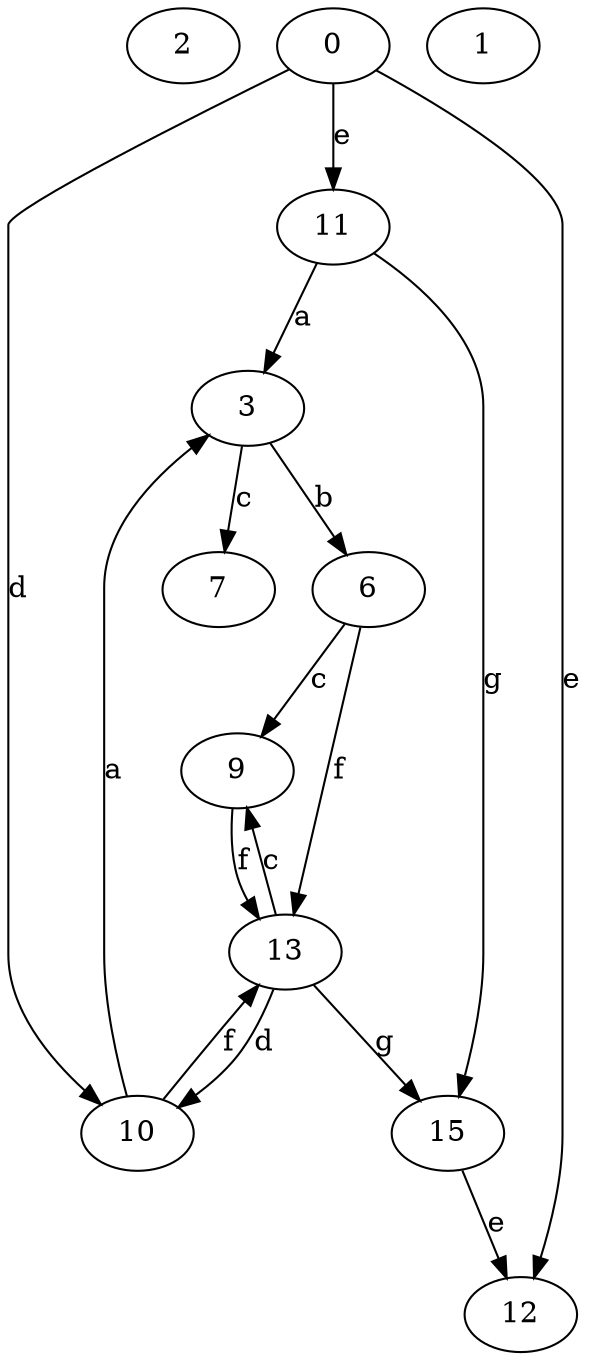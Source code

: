 strict digraph  {
2;
3;
6;
0;
7;
9;
10;
11;
12;
13;
15;
1;
3 -> 6  [label=b];
3 -> 7  [label=c];
6 -> 9  [label=c];
6 -> 13  [label=f];
0 -> 10  [label=d];
0 -> 11  [label=e];
0 -> 12  [label=e];
9 -> 13  [label=f];
10 -> 3  [label=a];
10 -> 13  [label=f];
11 -> 3  [label=a];
11 -> 15  [label=g];
13 -> 9  [label=c];
13 -> 10  [label=d];
13 -> 15  [label=g];
15 -> 12  [label=e];
}
